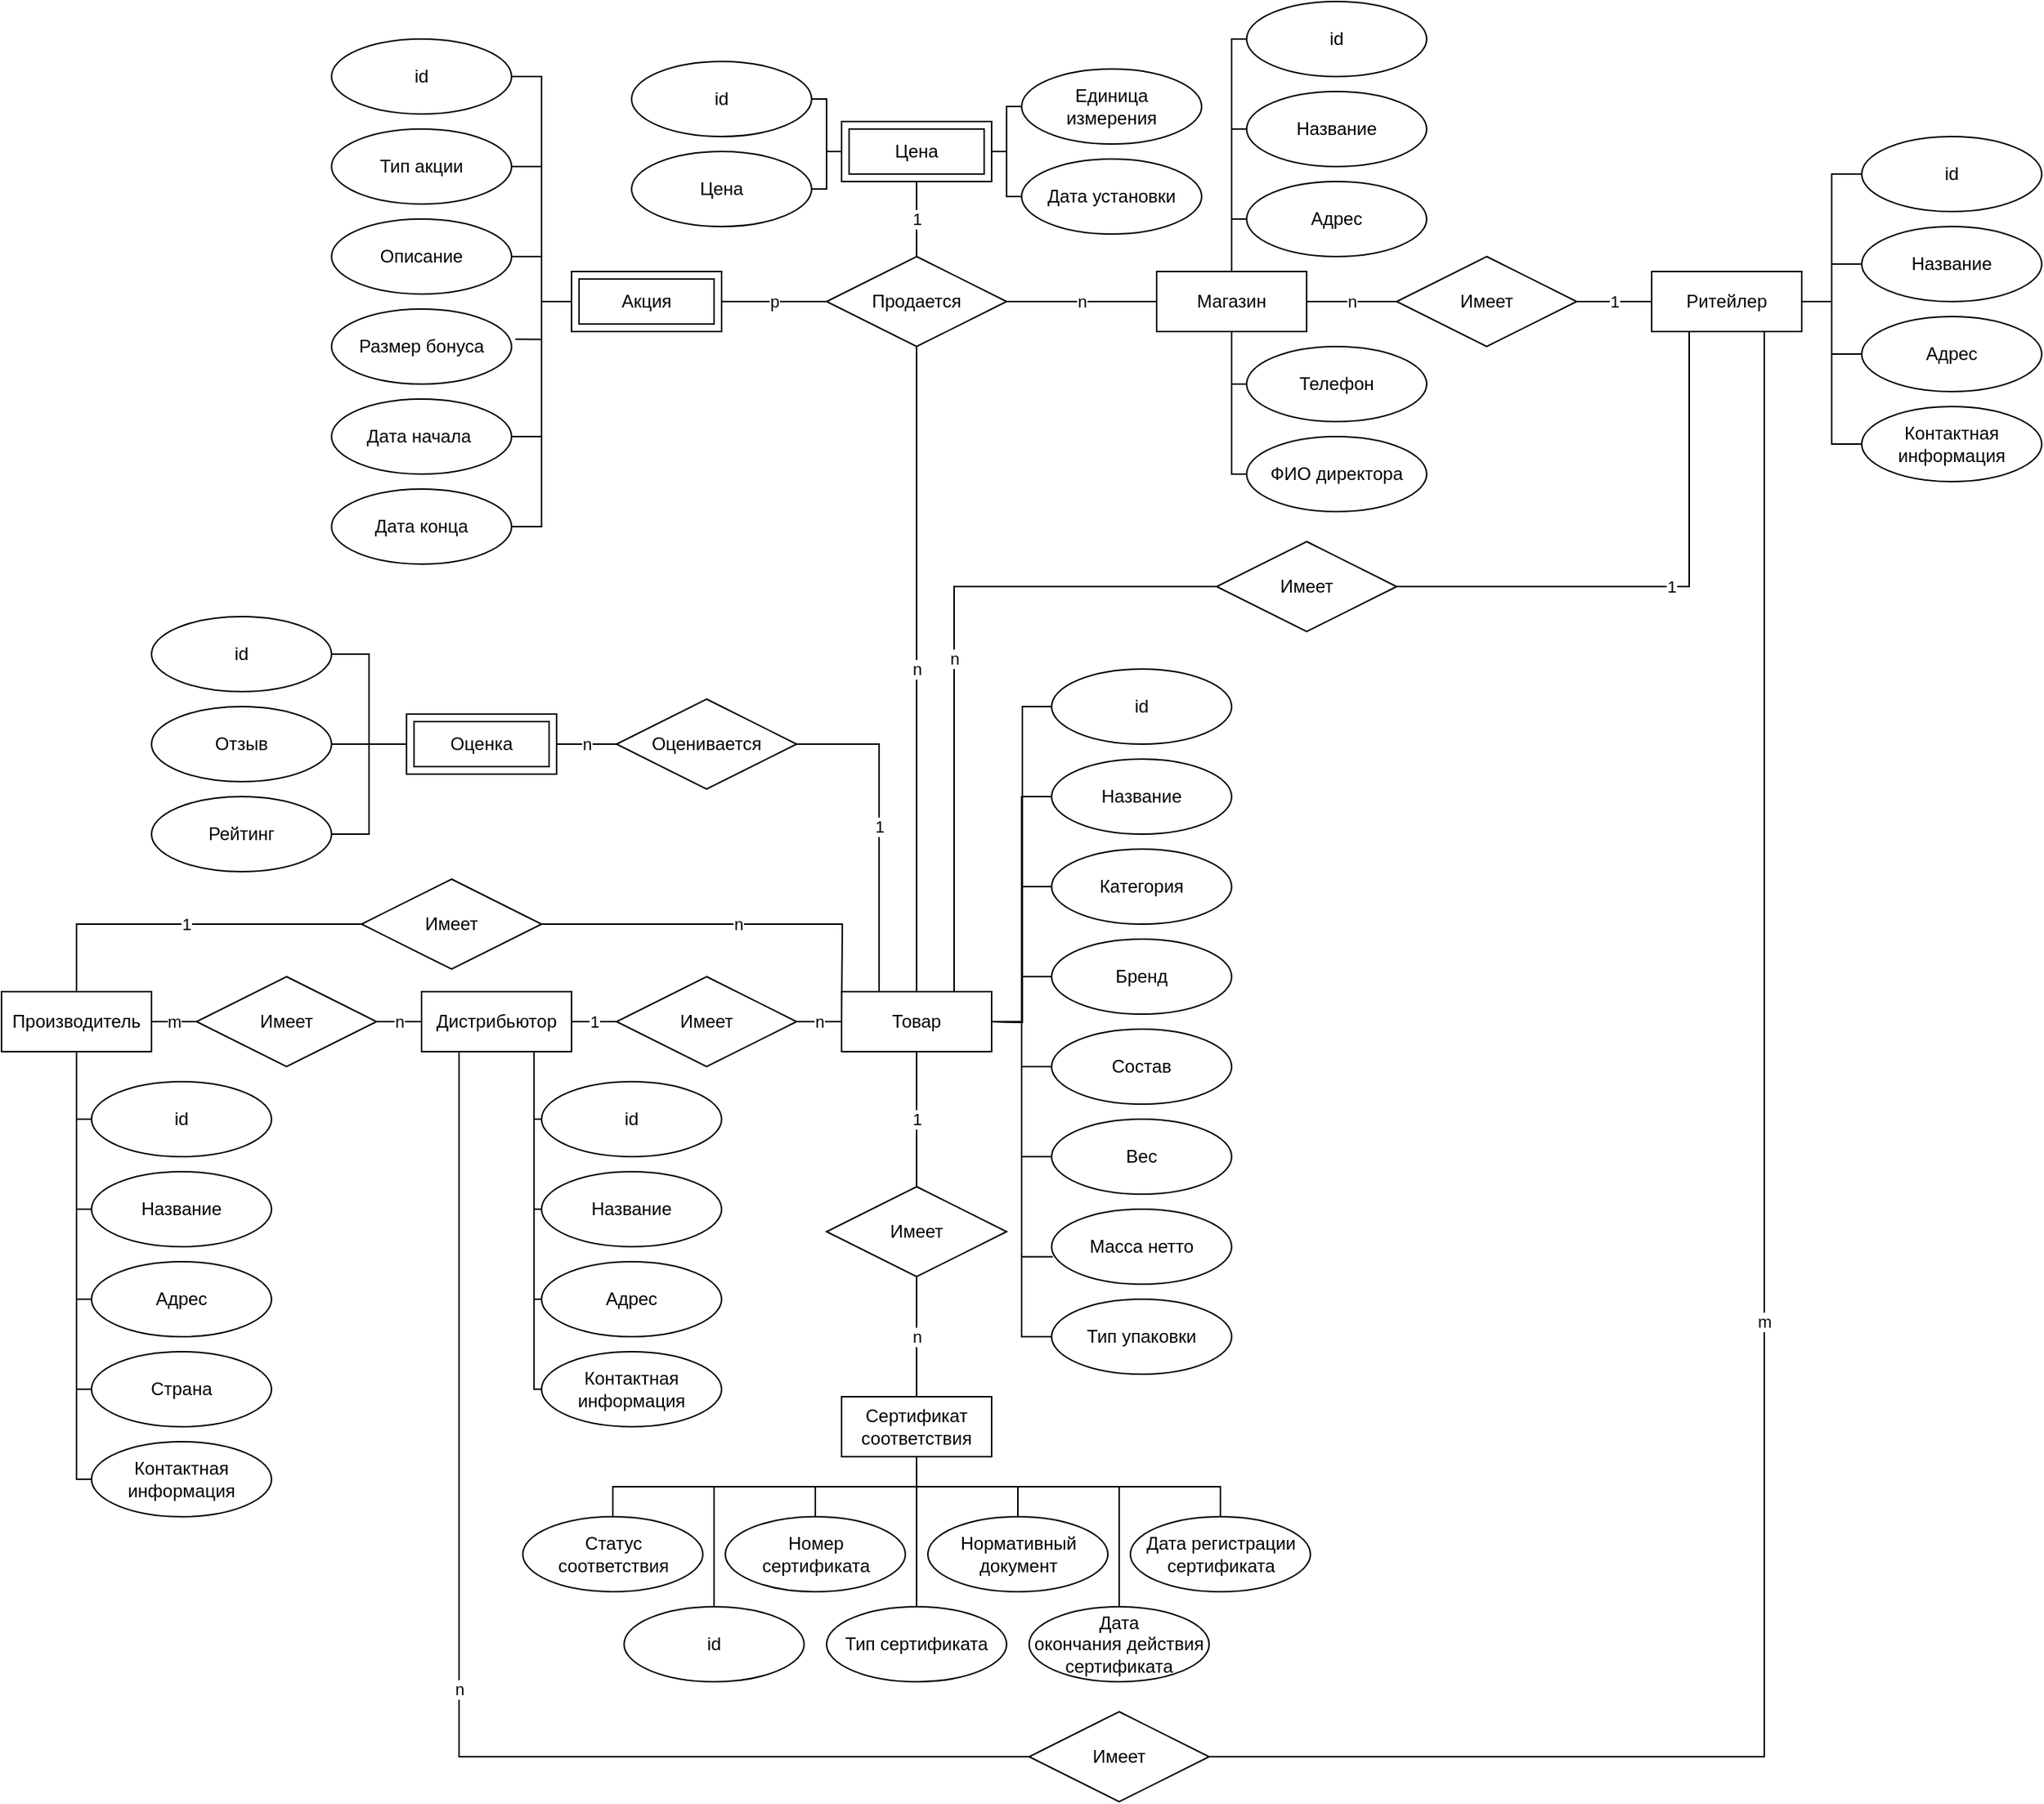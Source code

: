 <mxfile version="24.1.0" type="device">
  <diagram name="Page-1" id="Xc0k_2WqjBr9LDZd-4Mv">
    <mxGraphModel dx="3056" dy="2317" grid="1" gridSize="10" guides="1" tooltips="1" connect="1" arrows="1" fold="1" page="1" pageScale="1" pageWidth="850" pageHeight="1100" math="0" shadow="0">
      <root>
        <mxCell id="0" />
        <mxCell id="1" parent="0" />
        <mxCell id="ThCzuaVaVTet8O8Gb5Kg-1" value="Товар" style="whiteSpace=wrap;html=1;align=center;" parent="1" vertex="1">
          <mxGeometry x="370" y="440" width="100" height="40" as="geometry" />
        </mxCell>
        <mxCell id="ThCzuaVaVTet8O8Gb5Kg-20" value="Сертификат&lt;div&gt;соответствия&lt;/div&gt;" style="whiteSpace=wrap;html=1;align=center;" parent="1" vertex="1">
          <mxGeometry x="370" y="710" width="100" height="40" as="geometry" />
        </mxCell>
        <mxCell id="ThCzuaVaVTet8O8Gb5Kg-22" value="Имеет" style="shape=rhombus;perimeter=rhombusPerimeter;whiteSpace=wrap;html=1;align=center;" parent="1" vertex="1">
          <mxGeometry x="360" y="570" width="120" height="60" as="geometry" />
        </mxCell>
        <mxCell id="ThCzuaVaVTet8O8Gb5Kg-24" value="1" style="endArrow=none;html=1;rounded=0;entryX=0.5;entryY=1;entryDx=0;entryDy=0;exitX=0.5;exitY=0;exitDx=0;exitDy=0;fontFamily=Helvetica;" parent="1" source="ThCzuaVaVTet8O8Gb5Kg-22" target="ThCzuaVaVTet8O8Gb5Kg-1" edge="1">
          <mxGeometry relative="1" as="geometry">
            <mxPoint x="290" y="490" as="sourcePoint" />
            <mxPoint x="450" y="490" as="targetPoint" />
          </mxGeometry>
        </mxCell>
        <mxCell id="ThCzuaVaVTet8O8Gb5Kg-25" value="n" style="endArrow=none;html=1;rounded=0;entryX=0.5;entryY=1;entryDx=0;entryDy=0;exitX=0.5;exitY=0;exitDx=0;exitDy=0;" parent="1" source="ThCzuaVaVTet8O8Gb5Kg-20" target="ThCzuaVaVTet8O8Gb5Kg-22" edge="1">
          <mxGeometry relative="1" as="geometry">
            <mxPoint x="420" y="620" as="sourcePoint" />
            <mxPoint x="430" y="510" as="targetPoint" />
          </mxGeometry>
        </mxCell>
        <mxCell id="ThCzuaVaVTet8O8Gb5Kg-28" value="id" style="ellipse;whiteSpace=wrap;html=1;align=center;" parent="1" vertex="1">
          <mxGeometry x="225" y="850" width="120" height="50" as="geometry" />
        </mxCell>
        <mxCell id="ThCzuaVaVTet8O8Gb5Kg-29" value="Тип сертификата" style="ellipse;whiteSpace=wrap;html=1;align=center;" parent="1" vertex="1">
          <mxGeometry x="360" y="850" width="120" height="50" as="geometry" />
        </mxCell>
        <mxCell id="ThCzuaVaVTet8O8Gb5Kg-30" value="Статус&lt;div&gt;соответствия&lt;/div&gt;" style="ellipse;whiteSpace=wrap;html=1;align=center;" parent="1" vertex="1">
          <mxGeometry x="157.5" y="790" width="120" height="50" as="geometry" />
        </mxCell>
        <mxCell id="ThCzuaVaVTet8O8Gb5Kg-31" value="Номер&lt;div&gt;сертификата&lt;/div&gt;" style="ellipse;whiteSpace=wrap;html=1;align=center;" parent="1" vertex="1">
          <mxGeometry x="292.5" y="790" width="120" height="50" as="geometry" />
        </mxCell>
        <mxCell id="ThCzuaVaVTet8O8Gb5Kg-32" value="Нормативный&lt;div&gt;документ&lt;/div&gt;" style="ellipse;whiteSpace=wrap;html=1;align=center;" parent="1" vertex="1">
          <mxGeometry x="427.5" y="790" width="120" height="50" as="geometry" />
        </mxCell>
        <mxCell id="ThCzuaVaVTet8O8Gb5Kg-33" value="Дата регистрации&lt;div&gt;сертификата&lt;/div&gt;" style="ellipse;whiteSpace=wrap;html=1;align=center;" parent="1" vertex="1">
          <mxGeometry x="562.5" y="790" width="120" height="50" as="geometry" />
        </mxCell>
        <mxCell id="ThCzuaVaVTet8O8Gb5Kg-34" value="Дата&lt;div&gt;окончания действия сертификата&lt;/div&gt;" style="ellipse;whiteSpace=wrap;html=1;align=center;" parent="1" vertex="1">
          <mxGeometry x="495" y="850" width="120" height="50" as="geometry" />
        </mxCell>
        <mxCell id="ThCzuaVaVTet8O8Gb5Kg-44" value="Дистрибьютор" style="whiteSpace=wrap;html=1;align=center;" parent="1" vertex="1">
          <mxGeometry x="90" y="440" width="100" height="40" as="geometry" />
        </mxCell>
        <mxCell id="ThCzuaVaVTet8O8Gb5Kg-45" value="Имеет" style="shape=rhombus;perimeter=rhombusPerimeter;whiteSpace=wrap;html=1;align=center;" parent="1" vertex="1">
          <mxGeometry x="220" y="430" width="120" height="60" as="geometry" />
        </mxCell>
        <mxCell id="ThCzuaVaVTet8O8Gb5Kg-46" value="n" style="endArrow=none;html=1;rounded=0;entryX=0;entryY=0.5;entryDx=0;entryDy=0;exitX=1;exitY=0.5;exitDx=0;exitDy=0;" parent="1" source="ThCzuaVaVTet8O8Gb5Kg-45" target="ThCzuaVaVTet8O8Gb5Kg-1" edge="1">
          <mxGeometry relative="1" as="geometry">
            <mxPoint x="310" y="490" as="sourcePoint" />
            <mxPoint x="470" y="490" as="targetPoint" />
          </mxGeometry>
        </mxCell>
        <mxCell id="ThCzuaVaVTet8O8Gb5Kg-47" value="1" style="endArrow=none;html=1;rounded=0;entryX=1;entryY=0.5;entryDx=0;entryDy=0;exitX=0;exitY=0.5;exitDx=0;exitDy=0;" parent="1" source="ThCzuaVaVTet8O8Gb5Kg-45" target="ThCzuaVaVTet8O8Gb5Kg-44" edge="1">
          <mxGeometry x="-0.012" relative="1" as="geometry">
            <mxPoint x="310" y="490" as="sourcePoint" />
            <mxPoint x="470" y="490" as="targetPoint" />
            <mxPoint as="offset" />
          </mxGeometry>
        </mxCell>
        <mxCell id="ThCzuaVaVTet8O8Gb5Kg-57" value="Название" style="ellipse;whiteSpace=wrap;html=1;align=center;" parent="1" vertex="1">
          <mxGeometry x="510" y="285" width="120" height="50" as="geometry" />
        </mxCell>
        <mxCell id="ThCzuaVaVTet8O8Gb5Kg-59" value="id" style="ellipse;whiteSpace=wrap;html=1;align=center;" parent="1" vertex="1">
          <mxGeometry x="510" y="225" width="120" height="50" as="geometry" />
        </mxCell>
        <mxCell id="ThCzuaVaVTet8O8Gb5Kg-60" value="Тип упаковки" style="ellipse;whiteSpace=wrap;html=1;align=center;" parent="1" vertex="1">
          <mxGeometry x="510" y="645" width="120" height="50" as="geometry" />
        </mxCell>
        <mxCell id="ThCzuaVaVTet8O8Gb5Kg-61" value="Категория" style="ellipse;whiteSpace=wrap;html=1;align=center;" parent="1" vertex="1">
          <mxGeometry x="510" y="345" width="120" height="50" as="geometry" />
        </mxCell>
        <mxCell id="ThCzuaVaVTet8O8Gb5Kg-62" value="Бренд" style="ellipse;whiteSpace=wrap;html=1;align=center;" parent="1" vertex="1">
          <mxGeometry x="510" y="405" width="120" height="50" as="geometry" />
        </mxCell>
        <mxCell id="ThCzuaVaVTet8O8Gb5Kg-64" value="Состав" style="ellipse;whiteSpace=wrap;html=1;align=center;" parent="1" vertex="1">
          <mxGeometry x="510" y="465" width="120" height="50" as="geometry" />
        </mxCell>
        <mxCell id="ThCzuaVaVTet8O8Gb5Kg-65" value="Вес" style="ellipse;whiteSpace=wrap;html=1;align=center;" parent="1" vertex="1">
          <mxGeometry x="510" y="525" width="120" height="50" as="geometry" />
        </mxCell>
        <mxCell id="ThCzuaVaVTet8O8Gb5Kg-66" value="Масса нетто" style="ellipse;whiteSpace=wrap;html=1;align=center;" parent="1" vertex="1">
          <mxGeometry x="510" y="585" width="120" height="50" as="geometry" />
        </mxCell>
        <mxCell id="ThCzuaVaVTet8O8Gb5Kg-68" value="" style="endArrow=none;html=1;rounded=0;entryX=0;entryY=0.5;entryDx=0;entryDy=0;exitX=1;exitY=0.5;exitDx=0;exitDy=0;edgeStyle=orthogonalEdgeStyle;" parent="1" source="ThCzuaVaVTet8O8Gb5Kg-1" target="ThCzuaVaVTet8O8Gb5Kg-60" edge="1">
          <mxGeometry relative="1" as="geometry">
            <mxPoint x="240" y="670" as="sourcePoint" />
            <mxPoint x="400" y="670" as="targetPoint" />
          </mxGeometry>
        </mxCell>
        <mxCell id="ThCzuaVaVTet8O8Gb5Kg-69" value="" style="endArrow=none;html=1;rounded=0;entryX=0.007;entryY=0.636;entryDx=0;entryDy=0;exitX=1;exitY=0.5;exitDx=0;exitDy=0;entryPerimeter=0;edgeStyle=orthogonalEdgeStyle;" parent="1" source="ThCzuaVaVTet8O8Gb5Kg-1" target="ThCzuaVaVTet8O8Gb5Kg-66" edge="1">
          <mxGeometry relative="1" as="geometry">
            <mxPoint x="480" y="470" as="sourcePoint" />
            <mxPoint x="520" y="710" as="targetPoint" />
          </mxGeometry>
        </mxCell>
        <mxCell id="ThCzuaVaVTet8O8Gb5Kg-70" value="" style="endArrow=none;html=1;rounded=0;entryX=0;entryY=0.5;entryDx=0;entryDy=0;exitX=1;exitY=0.5;exitDx=0;exitDy=0;edgeStyle=orthogonalEdgeStyle;" parent="1" source="ThCzuaVaVTet8O8Gb5Kg-1" target="ThCzuaVaVTet8O8Gb5Kg-65" edge="1">
          <mxGeometry relative="1" as="geometry">
            <mxPoint x="480" y="470" as="sourcePoint" />
            <mxPoint x="521" y="657" as="targetPoint" />
          </mxGeometry>
        </mxCell>
        <mxCell id="ThCzuaVaVTet8O8Gb5Kg-71" value="" style="endArrow=none;html=1;rounded=0;entryX=0;entryY=0.5;entryDx=0;entryDy=0;exitX=1;exitY=0.5;exitDx=0;exitDy=0;edgeStyle=orthogonalEdgeStyle;" parent="1" source="ThCzuaVaVTet8O8Gb5Kg-1" target="ThCzuaVaVTet8O8Gb5Kg-64" edge="1">
          <mxGeometry relative="1" as="geometry">
            <mxPoint x="480" y="470" as="sourcePoint" />
            <mxPoint x="520" y="590" as="targetPoint" />
          </mxGeometry>
        </mxCell>
        <mxCell id="ThCzuaVaVTet8O8Gb5Kg-73" value="" style="endArrow=none;html=1;rounded=0;entryX=0;entryY=0.5;entryDx=0;entryDy=0;exitX=1;exitY=0.5;exitDx=0;exitDy=0;edgeStyle=orthogonalEdgeStyle;" parent="1" source="ThCzuaVaVTet8O8Gb5Kg-1" target="ThCzuaVaVTet8O8Gb5Kg-62" edge="1">
          <mxGeometry relative="1" as="geometry">
            <mxPoint x="480" y="470" as="sourcePoint" />
            <mxPoint x="520" y="470" as="targetPoint" />
          </mxGeometry>
        </mxCell>
        <mxCell id="ThCzuaVaVTet8O8Gb5Kg-74" value="" style="endArrow=none;html=1;rounded=0;entryX=0;entryY=0.5;entryDx=0;entryDy=0;edgeStyle=orthogonalEdgeStyle;" parent="1" target="ThCzuaVaVTet8O8Gb5Kg-61" edge="1">
          <mxGeometry relative="1" as="geometry">
            <mxPoint x="470" y="460" as="sourcePoint" />
            <mxPoint x="520" y="410" as="targetPoint" />
          </mxGeometry>
        </mxCell>
        <mxCell id="ThCzuaVaVTet8O8Gb5Kg-75" value="" style="endArrow=none;html=1;rounded=0;entryX=0;entryY=0.5;entryDx=0;entryDy=0;exitX=1;exitY=0.5;exitDx=0;exitDy=0;edgeStyle=orthogonalEdgeStyle;" parent="1" source="ThCzuaVaVTet8O8Gb5Kg-1" target="ThCzuaVaVTet8O8Gb5Kg-57" edge="1">
          <mxGeometry relative="1" as="geometry">
            <mxPoint x="480" y="470" as="sourcePoint" />
            <mxPoint x="520" y="350" as="targetPoint" />
          </mxGeometry>
        </mxCell>
        <mxCell id="ThCzuaVaVTet8O8Gb5Kg-76" value="" style="endArrow=none;html=1;rounded=0;entryX=0;entryY=0.5;entryDx=0;entryDy=0;edgeStyle=orthogonalEdgeStyle;" parent="1" target="ThCzuaVaVTet8O8Gb5Kg-59" edge="1">
          <mxGeometry relative="1" as="geometry">
            <mxPoint x="470" y="460" as="sourcePoint" />
            <mxPoint x="530" y="360" as="targetPoint" />
          </mxGeometry>
        </mxCell>
        <mxCell id="ThCzuaVaVTet8O8Gb5Kg-77" value="Название" style="ellipse;whiteSpace=wrap;html=1;align=center;" parent="1" vertex="1">
          <mxGeometry x="170" y="560" width="120" height="50" as="geometry" />
        </mxCell>
        <mxCell id="ThCzuaVaVTet8O8Gb5Kg-78" value="id" style="ellipse;whiteSpace=wrap;html=1;align=center;" parent="1" vertex="1">
          <mxGeometry x="170" y="500" width="120" height="50" as="geometry" />
        </mxCell>
        <mxCell id="ThCzuaVaVTet8O8Gb5Kg-79" value="Адрес" style="ellipse;whiteSpace=wrap;html=1;align=center;" parent="1" vertex="1">
          <mxGeometry x="170" y="620" width="120" height="50" as="geometry" />
        </mxCell>
        <mxCell id="ThCzuaVaVTet8O8Gb5Kg-80" value="Контактная информация" style="ellipse;whiteSpace=wrap;html=1;align=center;" parent="1" vertex="1">
          <mxGeometry x="170" y="680" width="120" height="50" as="geometry" />
        </mxCell>
        <mxCell id="ThCzuaVaVTet8O8Gb5Kg-85" value="Производитель" style="whiteSpace=wrap;html=1;align=center;" parent="1" vertex="1">
          <mxGeometry x="-190" y="440" width="100" height="40" as="geometry" />
        </mxCell>
        <mxCell id="ThCzuaVaVTet8O8Gb5Kg-86" value="Имеет" style="shape=rhombus;perimeter=rhombusPerimeter;whiteSpace=wrap;html=1;align=center;" parent="1" vertex="1">
          <mxGeometry x="-60" y="430" width="120" height="60" as="geometry" />
        </mxCell>
        <mxCell id="ThCzuaVaVTet8O8Gb5Kg-87" value="n" style="endArrow=none;html=1;rounded=0;exitX=0;exitY=0.5;exitDx=0;exitDy=0;entryX=1;entryY=0.5;entryDx=0;entryDy=0;" parent="1" source="ThCzuaVaVTet8O8Gb5Kg-44" target="ThCzuaVaVTet8O8Gb5Kg-86" edge="1">
          <mxGeometry relative="1" as="geometry">
            <mxPoint x="230" y="520" as="sourcePoint" />
            <mxPoint x="390" y="520" as="targetPoint" />
          </mxGeometry>
        </mxCell>
        <mxCell id="ThCzuaVaVTet8O8Gb5Kg-88" value="m" style="endArrow=none;html=1;rounded=0;exitX=0;exitY=0.5;exitDx=0;exitDy=0;entryX=1;entryY=0.5;entryDx=0;entryDy=0;" parent="1" source="ThCzuaVaVTet8O8Gb5Kg-86" target="ThCzuaVaVTet8O8Gb5Kg-85" edge="1">
          <mxGeometry relative="1" as="geometry">
            <mxPoint x="230" y="520" as="sourcePoint" />
            <mxPoint x="390" y="520" as="targetPoint" />
          </mxGeometry>
        </mxCell>
        <mxCell id="ThCzuaVaVTet8O8Gb5Kg-89" value="Имеет" style="shape=rhombus;perimeter=rhombusPerimeter;whiteSpace=wrap;html=1;align=center;" parent="1" vertex="1">
          <mxGeometry x="50" y="365" width="120" height="60" as="geometry" />
        </mxCell>
        <mxCell id="ThCzuaVaVTet8O8Gb5Kg-90" value="1" style="endArrow=none;html=1;rounded=0;entryX=0;entryY=0.5;entryDx=0;entryDy=0;exitX=0.5;exitY=0;exitDx=0;exitDy=0;" parent="1" target="ThCzuaVaVTet8O8Gb5Kg-89" edge="1" source="ThCzuaVaVTet8O8Gb5Kg-85">
          <mxGeometry relative="1" as="geometry">
            <mxPoint x="-140" y="440" as="sourcePoint" />
            <mxPoint x="90" y="505" as="targetPoint" />
            <Array as="points">
              <mxPoint x="-140" y="395" />
            </Array>
          </mxGeometry>
        </mxCell>
        <mxCell id="ThCzuaVaVTet8O8Gb5Kg-91" value="n" style="endArrow=none;html=1;rounded=0;exitX=1;exitY=0.5;exitDx=0;exitDy=0;edgeStyle=orthogonalEdgeStyle;entryX=0;entryY=0;entryDx=0;entryDy=0;" parent="1" source="ThCzuaVaVTet8O8Gb5Kg-89" edge="1">
          <mxGeometry relative="1" as="geometry">
            <mxPoint x="-70" y="505" as="sourcePoint" />
            <mxPoint x="370" y="455" as="targetPoint" />
          </mxGeometry>
        </mxCell>
        <mxCell id="ThCzuaVaVTet8O8Gb5Kg-104" value="Название" style="ellipse;whiteSpace=wrap;html=1;align=center;" parent="1" vertex="1">
          <mxGeometry x="-130" y="560" width="120" height="50" as="geometry" />
        </mxCell>
        <mxCell id="ThCzuaVaVTet8O8Gb5Kg-105" value="id" style="ellipse;whiteSpace=wrap;html=1;align=center;" parent="1" vertex="1">
          <mxGeometry x="-130" y="500" width="120" height="50" as="geometry" />
        </mxCell>
        <mxCell id="ThCzuaVaVTet8O8Gb5Kg-106" value="Адрес" style="ellipse;whiteSpace=wrap;html=1;align=center;" parent="1" vertex="1">
          <mxGeometry x="-130" y="620" width="120" height="50" as="geometry" />
        </mxCell>
        <mxCell id="ThCzuaVaVTet8O8Gb5Kg-107" value="Контактная информация" style="ellipse;whiteSpace=wrap;html=1;align=center;" parent="1" vertex="1">
          <mxGeometry x="-130" y="740" width="120" height="50" as="geometry" />
        </mxCell>
        <mxCell id="ThCzuaVaVTet8O8Gb5Kg-108" value="" style="endArrow=none;html=1;rounded=0;exitX=0.5;exitY=1;exitDx=0;exitDy=0;entryX=0;entryY=0.5;entryDx=0;entryDy=0;edgeStyle=orthogonalEdgeStyle;" parent="1" source="ThCzuaVaVTet8O8Gb5Kg-85" target="ThCzuaVaVTet8O8Gb5Kg-107" edge="1">
          <mxGeometry relative="1" as="geometry">
            <mxPoint x="70" y="530" as="sourcePoint" />
            <mxPoint x="230" y="530" as="targetPoint" />
          </mxGeometry>
        </mxCell>
        <mxCell id="ThCzuaVaVTet8O8Gb5Kg-109" value="" style="endArrow=none;html=1;rounded=0;exitX=0.5;exitY=1;exitDx=0;exitDy=0;entryX=0;entryY=0.5;entryDx=0;entryDy=0;edgeStyle=orthogonalEdgeStyle;" parent="1" source="ThCzuaVaVTet8O8Gb5Kg-85" target="ThCzuaVaVTet8O8Gb5Kg-106" edge="1">
          <mxGeometry relative="1" as="geometry">
            <mxPoint x="-130" y="490" as="sourcePoint" />
            <mxPoint x="-120" y="715" as="targetPoint" />
          </mxGeometry>
        </mxCell>
        <mxCell id="ThCzuaVaVTet8O8Gb5Kg-110" value="" style="endArrow=none;html=1;rounded=0;exitX=0.5;exitY=1;exitDx=0;exitDy=0;entryX=0;entryY=0.5;entryDx=0;entryDy=0;edgeStyle=orthogonalEdgeStyle;" parent="1" source="ThCzuaVaVTet8O8Gb5Kg-85" target="ThCzuaVaVTet8O8Gb5Kg-104" edge="1">
          <mxGeometry relative="1" as="geometry">
            <mxPoint x="-120" y="500" as="sourcePoint" />
            <mxPoint x="-110" y="725" as="targetPoint" />
          </mxGeometry>
        </mxCell>
        <mxCell id="ThCzuaVaVTet8O8Gb5Kg-111" value="" style="endArrow=none;html=1;rounded=0;exitX=0.5;exitY=1;exitDx=0;exitDy=0;entryX=0;entryY=0.5;entryDx=0;entryDy=0;edgeStyle=orthogonalEdgeStyle;" parent="1" source="ThCzuaVaVTet8O8Gb5Kg-85" target="ThCzuaVaVTet8O8Gb5Kg-105" edge="1">
          <mxGeometry relative="1" as="geometry">
            <mxPoint x="-130" y="490" as="sourcePoint" />
            <mxPoint x="-120" y="595" as="targetPoint" />
          </mxGeometry>
        </mxCell>
        <mxCell id="ThCzuaVaVTet8O8Gb5Kg-112" value="Страна" style="ellipse;whiteSpace=wrap;html=1;align=center;" parent="1" vertex="1">
          <mxGeometry x="-130" y="680" width="120" height="50" as="geometry" />
        </mxCell>
        <mxCell id="ThCzuaVaVTet8O8Gb5Kg-113" value="" style="endArrow=none;html=1;rounded=0;exitX=0.5;exitY=1;exitDx=0;exitDy=0;entryX=0;entryY=0.5;entryDx=0;entryDy=0;edgeStyle=orthogonalEdgeStyle;" parent="1" source="ThCzuaVaVTet8O8Gb5Kg-85" target="ThCzuaVaVTet8O8Gb5Kg-112" edge="1">
          <mxGeometry relative="1" as="geometry">
            <mxPoint x="40" y="710" as="sourcePoint" />
            <mxPoint x="200" y="710" as="targetPoint" />
          </mxGeometry>
        </mxCell>
        <mxCell id="ThCzuaVaVTet8O8Gb5Kg-114" value="Продается" style="shape=rhombus;perimeter=rhombusPerimeter;whiteSpace=wrap;html=1;align=center;" parent="1" vertex="1">
          <mxGeometry x="360" y="-50" width="120" height="60" as="geometry" />
        </mxCell>
        <mxCell id="ThCzuaVaVTet8O8Gb5Kg-115" value="n" style="endArrow=none;html=1;rounded=0;entryX=0.5;entryY=1;entryDx=0;entryDy=0;exitX=0.5;exitY=0;exitDx=0;exitDy=0;" parent="1" source="ThCzuaVaVTet8O8Gb5Kg-1" target="ThCzuaVaVTet8O8Gb5Kg-114" edge="1">
          <mxGeometry relative="1" as="geometry">
            <mxPoint x="240" y="440" as="sourcePoint" />
            <mxPoint x="400" y="440" as="targetPoint" />
          </mxGeometry>
        </mxCell>
        <mxCell id="ThCzuaVaVTet8O8Gb5Kg-116" value="&lt;div&gt;Цена&lt;/div&gt;" style="shape=ext;margin=3;double=1;whiteSpace=wrap;html=1;align=center;" parent="1" vertex="1">
          <mxGeometry x="370" y="-140" width="100" height="40" as="geometry" />
        </mxCell>
        <mxCell id="ThCzuaVaVTet8O8Gb5Kg-117" value="Магазин" style="whiteSpace=wrap;html=1;align=center;" parent="1" vertex="1">
          <mxGeometry x="580" y="-40" width="100" height="40" as="geometry" />
        </mxCell>
        <mxCell id="ThCzuaVaVTet8O8Gb5Kg-118" value="n" style="endArrow=none;html=1;rounded=0;entryX=0;entryY=0.5;entryDx=0;entryDy=0;exitX=1;exitY=0.5;exitDx=0;exitDy=0;" parent="1" source="ThCzuaVaVTet8O8Gb5Kg-114" target="ThCzuaVaVTet8O8Gb5Kg-117" edge="1">
          <mxGeometry relative="1" as="geometry">
            <mxPoint x="340" y="-140" as="sourcePoint" />
            <mxPoint x="500" y="-140" as="targetPoint" />
          </mxGeometry>
        </mxCell>
        <mxCell id="ThCzuaVaVTet8O8Gb5Kg-122" value="Телефон" style="ellipse;whiteSpace=wrap;html=1;align=center;" parent="1" vertex="1">
          <mxGeometry x="640" y="10" width="120" height="50" as="geometry" />
        </mxCell>
        <mxCell id="ThCzuaVaVTet8O8Gb5Kg-123" value="ФИО директора" style="ellipse;whiteSpace=wrap;html=1;align=center;" parent="1" vertex="1">
          <mxGeometry x="640" y="70" width="120" height="50" as="geometry" />
        </mxCell>
        <mxCell id="ThCzuaVaVTet8O8Gb5Kg-129" value="Дата установки" style="ellipse;whiteSpace=wrap;html=1;align=center;" parent="1" vertex="1">
          <mxGeometry x="490" y="-115" width="120" height="50" as="geometry" />
        </mxCell>
        <mxCell id="ThCzuaVaVTet8O8Gb5Kg-130" value="Единица&lt;div&gt;измерения&lt;/div&gt;" style="ellipse;whiteSpace=wrap;html=1;align=center;" parent="1" vertex="1">
          <mxGeometry x="490" y="-175" width="120" height="50" as="geometry" />
        </mxCell>
        <mxCell id="ThCzuaVaVTet8O8Gb5Kg-131" value="" style="endArrow=none;html=1;rounded=0;entryX=0;entryY=0.5;entryDx=0;entryDy=0;exitX=1;exitY=0.5;exitDx=0;exitDy=0;edgeStyle=orthogonalEdgeStyle;" parent="1" source="ThCzuaVaVTet8O8Gb5Kg-116" target="ThCzuaVaVTet8O8Gb5Kg-130" edge="1">
          <mxGeometry relative="1" as="geometry">
            <mxPoint x="280" y="240" as="sourcePoint" />
            <mxPoint x="440" y="240" as="targetPoint" />
          </mxGeometry>
        </mxCell>
        <mxCell id="ThCzuaVaVTet8O8Gb5Kg-132" value="" style="endArrow=none;html=1;rounded=0;entryX=0;entryY=0.5;entryDx=0;entryDy=0;exitX=1;exitY=0.5;exitDx=0;exitDy=0;edgeStyle=orthogonalEdgeStyle;" parent="1" source="ThCzuaVaVTet8O8Gb5Kg-116" target="ThCzuaVaVTet8O8Gb5Kg-129" edge="1">
          <mxGeometry relative="1" as="geometry">
            <mxPoint x="270" y="130" as="sourcePoint" />
            <mxPoint x="430" y="130" as="targetPoint" />
          </mxGeometry>
        </mxCell>
        <mxCell id="ThCzuaVaVTet8O8Gb5Kg-133" value="Цена" style="ellipse;whiteSpace=wrap;html=1;align=center;" parent="1" vertex="1">
          <mxGeometry x="230" y="-120" width="120" height="50" as="geometry" />
        </mxCell>
        <mxCell id="ThCzuaVaVTet8O8Gb5Kg-134" value="id" style="ellipse;whiteSpace=wrap;html=1;align=center;" parent="1" vertex="1">
          <mxGeometry x="230" y="-180" width="120" height="50" as="geometry" />
        </mxCell>
        <mxCell id="ThCzuaVaVTet8O8Gb5Kg-137" value="" style="endArrow=none;html=1;rounded=0;entryX=1;entryY=0.5;entryDx=0;entryDy=0;exitX=0;exitY=0.5;exitDx=0;exitDy=0;edgeStyle=orthogonalEdgeStyle;" parent="1" source="ThCzuaVaVTet8O8Gb5Kg-116" target="ThCzuaVaVTet8O8Gb5Kg-134" edge="1">
          <mxGeometry relative="1" as="geometry">
            <mxPoint x="270" y="130" as="sourcePoint" />
            <mxPoint x="430" y="130" as="targetPoint" />
          </mxGeometry>
        </mxCell>
        <mxCell id="ThCzuaVaVTet8O8Gb5Kg-138" value="" style="endArrow=none;html=1;rounded=0;entryX=0;entryY=0.5;entryDx=0;entryDy=0;exitX=1;exitY=0.5;exitDx=0;exitDy=0;edgeStyle=orthogonalEdgeStyle;" parent="1" source="ThCzuaVaVTet8O8Gb5Kg-133" target="ThCzuaVaVTet8O8Gb5Kg-116" edge="1">
          <mxGeometry relative="1" as="geometry">
            <mxPoint x="270" y="130" as="sourcePoint" />
            <mxPoint x="430" y="130" as="targetPoint" />
          </mxGeometry>
        </mxCell>
        <mxCell id="ThCzuaVaVTet8O8Gb5Kg-139" value="1" style="endArrow=none;html=1;rounded=0;entryX=0.5;entryY=1;entryDx=0;entryDy=0;exitX=0.5;exitY=0;exitDx=0;exitDy=0;" parent="1" source="ThCzuaVaVTet8O8Gb5Kg-114" target="ThCzuaVaVTet8O8Gb5Kg-116" edge="1">
          <mxGeometry relative="1" as="geometry">
            <mxPoint x="270" y="240" as="sourcePoint" />
            <mxPoint x="430" y="240" as="targetPoint" />
          </mxGeometry>
        </mxCell>
        <mxCell id="ThCzuaVaVTet8O8Gb5Kg-140" value="&lt;div&gt;Акция&lt;/div&gt;" style="shape=ext;margin=3;double=1;whiteSpace=wrap;html=1;align=center;" parent="1" vertex="1">
          <mxGeometry x="190" y="-40" width="100" height="40" as="geometry" />
        </mxCell>
        <mxCell id="ThCzuaVaVTet8O8Gb5Kg-141" value="p" style="endArrow=none;html=1;rounded=0;entryX=0;entryY=0.5;entryDx=0;entryDy=0;exitX=1;exitY=0.5;exitDx=0;exitDy=0;" parent="1" source="ThCzuaVaVTet8O8Gb5Kg-140" target="ThCzuaVaVTet8O8Gb5Kg-114" edge="1">
          <mxGeometry relative="1" as="geometry">
            <mxPoint x="-10" y="-20" as="sourcePoint" />
            <mxPoint x="150" y="-20" as="targetPoint" />
          </mxGeometry>
        </mxCell>
        <mxCell id="ThCzuaVaVTet8O8Gb5Kg-143" value="Тип акции" style="ellipse;whiteSpace=wrap;html=1;align=center;" parent="1" vertex="1">
          <mxGeometry x="30" y="-135" width="120" height="50" as="geometry" />
        </mxCell>
        <mxCell id="ThCzuaVaVTet8O8Gb5Kg-144" value="id" style="ellipse;whiteSpace=wrap;html=1;align=center;" parent="1" vertex="1">
          <mxGeometry x="30" y="-195" width="120" height="50" as="geometry" />
        </mxCell>
        <mxCell id="ThCzuaVaVTet8O8Gb5Kg-145" value="Описание" style="ellipse;whiteSpace=wrap;html=1;align=center;" parent="1" vertex="1">
          <mxGeometry x="30" y="-75" width="120" height="50" as="geometry" />
        </mxCell>
        <mxCell id="ThCzuaVaVTet8O8Gb5Kg-146" value="Размер бонуса" style="ellipse;whiteSpace=wrap;html=1;align=center;" parent="1" vertex="1">
          <mxGeometry x="30" y="-15" width="120" height="50" as="geometry" />
        </mxCell>
        <mxCell id="ThCzuaVaVTet8O8Gb5Kg-147" value="Дата начала&amp;nbsp;" style="ellipse;whiteSpace=wrap;html=1;align=center;" parent="1" vertex="1">
          <mxGeometry x="30" y="45" width="120" height="50" as="geometry" />
        </mxCell>
        <mxCell id="ThCzuaVaVTet8O8Gb5Kg-148" value="Дата конца" style="ellipse;whiteSpace=wrap;html=1;align=center;" parent="1" vertex="1">
          <mxGeometry x="30" y="105" width="120" height="50" as="geometry" />
        </mxCell>
        <mxCell id="ThCzuaVaVTet8O8Gb5Kg-149" value="" style="endArrow=none;html=1;rounded=0;entryX=0.5;entryY=1;entryDx=0;entryDy=0;exitX=0;exitY=0.5;exitDx=0;exitDy=0;edgeStyle=orthogonalEdgeStyle;" parent="1" source="ThCzuaVaVTet8O8Gb5Kg-123" target="ThCzuaVaVTet8O8Gb5Kg-117" edge="1">
          <mxGeometry relative="1" as="geometry">
            <mxPoint x="60" y="70" as="sourcePoint" />
            <mxPoint x="220" y="70" as="targetPoint" />
            <Array as="points">
              <mxPoint x="630" y="95" />
            </Array>
          </mxGeometry>
        </mxCell>
        <mxCell id="ThCzuaVaVTet8O8Gb5Kg-154" value="" style="endArrow=none;html=1;rounded=0;entryX=0.5;entryY=1;entryDx=0;entryDy=0;exitX=0;exitY=0.5;exitDx=0;exitDy=0;edgeStyle=orthogonalEdgeStyle;" parent="1" source="ThCzuaVaVTet8O8Gb5Kg-122" target="ThCzuaVaVTet8O8Gb5Kg-117" edge="1">
          <mxGeometry relative="1" as="geometry">
            <mxPoint x="400" y="100" as="sourcePoint" />
            <mxPoint x="560" y="100" as="targetPoint" />
          </mxGeometry>
        </mxCell>
        <mxCell id="ThCzuaVaVTet8O8Gb5Kg-155" value="Название" style="ellipse;whiteSpace=wrap;html=1;align=center;" parent="1" vertex="1">
          <mxGeometry x="640" y="-160" width="120" height="50" as="geometry" />
        </mxCell>
        <mxCell id="ThCzuaVaVTet8O8Gb5Kg-156" value="id" style="ellipse;whiteSpace=wrap;html=1;align=center;" parent="1" vertex="1">
          <mxGeometry x="640" y="-220" width="120" height="50" as="geometry" />
        </mxCell>
        <mxCell id="ThCzuaVaVTet8O8Gb5Kg-157" value="Адрес" style="ellipse;whiteSpace=wrap;html=1;align=center;" parent="1" vertex="1">
          <mxGeometry x="640" y="-100" width="120" height="50" as="geometry" />
        </mxCell>
        <mxCell id="ThCzuaVaVTet8O8Gb5Kg-158" value="" style="endArrow=none;html=1;rounded=0;entryX=0.5;entryY=0;entryDx=0;entryDy=0;exitX=0;exitY=0.5;exitDx=0;exitDy=0;edgeStyle=orthogonalEdgeStyle;" parent="1" source="ThCzuaVaVTet8O8Gb5Kg-157" target="ThCzuaVaVTet8O8Gb5Kg-117" edge="1">
          <mxGeometry relative="1" as="geometry">
            <mxPoint x="380" y="140" as="sourcePoint" />
            <mxPoint x="540" y="140" as="targetPoint" />
          </mxGeometry>
        </mxCell>
        <mxCell id="ThCzuaVaVTet8O8Gb5Kg-159" value="" style="endArrow=none;html=1;rounded=0;entryX=0;entryY=0.5;entryDx=0;entryDy=0;exitX=0.5;exitY=0;exitDx=0;exitDy=0;edgeStyle=orthogonalEdgeStyle;" parent="1" source="ThCzuaVaVTet8O8Gb5Kg-117" target="ThCzuaVaVTet8O8Gb5Kg-155" edge="1">
          <mxGeometry relative="1" as="geometry">
            <mxPoint x="470" y="100" as="sourcePoint" />
            <mxPoint x="630" y="100" as="targetPoint" />
          </mxGeometry>
        </mxCell>
        <mxCell id="ThCzuaVaVTet8O8Gb5Kg-160" value="" style="endArrow=none;html=1;rounded=0;entryX=0;entryY=0.5;entryDx=0;entryDy=0;exitX=0.5;exitY=0;exitDx=0;exitDy=0;edgeStyle=orthogonalEdgeStyle;" parent="1" source="ThCzuaVaVTet8O8Gb5Kg-117" target="ThCzuaVaVTet8O8Gb5Kg-156" edge="1">
          <mxGeometry relative="1" as="geometry">
            <mxPoint x="420" y="50" as="sourcePoint" />
            <mxPoint x="580" y="50" as="targetPoint" />
          </mxGeometry>
        </mxCell>
        <mxCell id="ThCzuaVaVTet8O8Gb5Kg-161" value="Ритейлер" style="whiteSpace=wrap;html=1;align=center;" parent="1" vertex="1">
          <mxGeometry x="910" y="-40" width="100" height="40" as="geometry" />
        </mxCell>
        <mxCell id="ThCzuaVaVTet8O8Gb5Kg-162" value="Имеет" style="shape=rhombus;perimeter=rhombusPerimeter;whiteSpace=wrap;html=1;align=center;" parent="1" vertex="1">
          <mxGeometry x="740" y="-50" width="120" height="60" as="geometry" />
        </mxCell>
        <mxCell id="ThCzuaVaVTet8O8Gb5Kg-163" value="n" style="endArrow=none;html=1;rounded=0;entryX=1;entryY=0.5;entryDx=0;entryDy=0;exitX=0;exitY=0.5;exitDx=0;exitDy=0;" parent="1" source="ThCzuaVaVTet8O8Gb5Kg-162" target="ThCzuaVaVTet8O8Gb5Kg-117" edge="1">
          <mxGeometry relative="1" as="geometry">
            <mxPoint x="500" y="-50" as="sourcePoint" />
            <mxPoint x="660" y="-50" as="targetPoint" />
          </mxGeometry>
        </mxCell>
        <mxCell id="ThCzuaVaVTet8O8Gb5Kg-164" value="1" style="endArrow=none;html=1;rounded=0;entryX=1;entryY=0.5;entryDx=0;entryDy=0;exitX=0;exitY=0.5;exitDx=0;exitDy=0;" parent="1" source="ThCzuaVaVTet8O8Gb5Kg-161" target="ThCzuaVaVTet8O8Gb5Kg-162" edge="1">
          <mxGeometry relative="1" as="geometry">
            <mxPoint x="500" y="-50" as="sourcePoint" />
            <mxPoint x="660" y="-50" as="targetPoint" />
          </mxGeometry>
        </mxCell>
        <mxCell id="ThCzuaVaVTet8O8Gb5Kg-165" value="Название" style="ellipse;whiteSpace=wrap;html=1;align=center;" parent="1" vertex="1">
          <mxGeometry x="1050" y="-70" width="120" height="50" as="geometry" />
        </mxCell>
        <mxCell id="ThCzuaVaVTet8O8Gb5Kg-166" value="id" style="ellipse;whiteSpace=wrap;html=1;align=center;" parent="1" vertex="1">
          <mxGeometry x="1050" y="-130" width="120" height="50" as="geometry" />
        </mxCell>
        <mxCell id="ThCzuaVaVTet8O8Gb5Kg-167" value="Адрес" style="ellipse;whiteSpace=wrap;html=1;align=center;" parent="1" vertex="1">
          <mxGeometry x="1050" y="-10" width="120" height="50" as="geometry" />
        </mxCell>
        <mxCell id="ThCzuaVaVTet8O8Gb5Kg-168" value="Контактная информация" style="ellipse;whiteSpace=wrap;html=1;align=center;" parent="1" vertex="1">
          <mxGeometry x="1050" y="50" width="120" height="50" as="geometry" />
        </mxCell>
        <mxCell id="ThCzuaVaVTet8O8Gb5Kg-169" value="" style="endArrow=none;html=1;rounded=0;entryX=0;entryY=0.5;entryDx=0;entryDy=0;exitX=1;exitY=0.5;exitDx=0;exitDy=0;edgeStyle=orthogonalEdgeStyle;" parent="1" source="ThCzuaVaVTet8O8Gb5Kg-161" target="ThCzuaVaVTet8O8Gb5Kg-166" edge="1">
          <mxGeometry relative="1" as="geometry">
            <mxPoint x="500" y="80" as="sourcePoint" />
            <mxPoint x="660" y="80" as="targetPoint" />
          </mxGeometry>
        </mxCell>
        <mxCell id="ThCzuaVaVTet8O8Gb5Kg-170" value="" style="endArrow=none;html=1;rounded=0;entryX=0;entryY=0.5;entryDx=0;entryDy=0;exitX=1;exitY=0.5;exitDx=0;exitDy=0;edgeStyle=orthogonalEdgeStyle;" parent="1" source="ThCzuaVaVTet8O8Gb5Kg-161" target="ThCzuaVaVTet8O8Gb5Kg-165" edge="1">
          <mxGeometry relative="1" as="geometry">
            <mxPoint x="1020" y="-10" as="sourcePoint" />
            <mxPoint x="1040" y="-100" as="targetPoint" />
          </mxGeometry>
        </mxCell>
        <mxCell id="ThCzuaVaVTet8O8Gb5Kg-171" value="" style="endArrow=none;html=1;rounded=0;entryX=0;entryY=0.5;entryDx=0;entryDy=0;exitX=1;exitY=0.5;exitDx=0;exitDy=0;edgeStyle=orthogonalEdgeStyle;" parent="1" source="ThCzuaVaVTet8O8Gb5Kg-161" target="ThCzuaVaVTet8O8Gb5Kg-167" edge="1">
          <mxGeometry relative="1" as="geometry">
            <mxPoint x="1020" y="-10" as="sourcePoint" />
            <mxPoint x="1040" y="-40" as="targetPoint" />
          </mxGeometry>
        </mxCell>
        <mxCell id="ThCzuaVaVTet8O8Gb5Kg-172" value="" style="endArrow=none;html=1;rounded=0;entryX=0;entryY=0.5;entryDx=0;entryDy=0;exitX=1;exitY=0.5;exitDx=0;exitDy=0;edgeStyle=orthogonalEdgeStyle;" parent="1" source="ThCzuaVaVTet8O8Gb5Kg-161" target="ThCzuaVaVTet8O8Gb5Kg-168" edge="1">
          <mxGeometry relative="1" as="geometry">
            <mxPoint x="1020" y="-10" as="sourcePoint" />
            <mxPoint x="1040" y="20" as="targetPoint" />
          </mxGeometry>
        </mxCell>
        <mxCell id="ThCzuaVaVTet8O8Gb5Kg-173" value="Имеет" style="shape=rhombus;perimeter=rhombusPerimeter;whiteSpace=wrap;html=1;align=center;" parent="1" vertex="1">
          <mxGeometry x="620" y="140" width="120" height="60" as="geometry" />
        </mxCell>
        <mxCell id="ThCzuaVaVTet8O8Gb5Kg-174" value="1" style="endArrow=none;html=1;rounded=0;entryX=0.25;entryY=1;entryDx=0;entryDy=0;exitX=1;exitY=0.5;exitDx=0;exitDy=0;edgeStyle=orthogonalEdgeStyle;" parent="1" source="ThCzuaVaVTet8O8Gb5Kg-173" target="ThCzuaVaVTet8O8Gb5Kg-161" edge="1">
          <mxGeometry relative="1" as="geometry">
            <mxPoint x="390" y="240" as="sourcePoint" />
            <mxPoint x="550" y="240" as="targetPoint" />
            <Array as="points">
              <mxPoint x="935" y="170" />
            </Array>
          </mxGeometry>
        </mxCell>
        <mxCell id="ThCzuaVaVTet8O8Gb5Kg-175" value="n" style="endArrow=none;html=1;rounded=0;entryX=0;entryY=0.5;entryDx=0;entryDy=0;exitX=0.75;exitY=0;exitDx=0;exitDy=0;edgeStyle=orthogonalEdgeStyle;" parent="1" source="ThCzuaVaVTet8O8Gb5Kg-1" target="ThCzuaVaVTet8O8Gb5Kg-173" edge="1">
          <mxGeometry relative="1" as="geometry">
            <mxPoint x="390" y="240" as="sourcePoint" />
            <mxPoint x="550" y="240" as="targetPoint" />
          </mxGeometry>
        </mxCell>
        <mxCell id="ThCzuaVaVTet8O8Gb5Kg-176" value="" style="endArrow=none;html=1;rounded=0;exitX=1;exitY=0.5;exitDx=0;exitDy=0;entryX=0;entryY=0.5;entryDx=0;entryDy=0;edgeStyle=orthogonalEdgeStyle;" parent="1" source="ThCzuaVaVTet8O8Gb5Kg-144" target="ThCzuaVaVTet8O8Gb5Kg-140" edge="1">
          <mxGeometry relative="1" as="geometry">
            <mxPoint x="320" y="10" as="sourcePoint" />
            <mxPoint x="480" y="10" as="targetPoint" />
          </mxGeometry>
        </mxCell>
        <mxCell id="ThCzuaVaVTet8O8Gb5Kg-177" value="" style="endArrow=none;html=1;rounded=0;exitX=1;exitY=0.5;exitDx=0;exitDy=0;entryX=0;entryY=0.5;entryDx=0;entryDy=0;edgeStyle=orthogonalEdgeStyle;" parent="1" source="ThCzuaVaVTet8O8Gb5Kg-143" target="ThCzuaVaVTet8O8Gb5Kg-140" edge="1">
          <mxGeometry relative="1" as="geometry">
            <mxPoint x="180" y="-160" as="sourcePoint" />
            <mxPoint x="200" y="-10" as="targetPoint" />
          </mxGeometry>
        </mxCell>
        <mxCell id="ThCzuaVaVTet8O8Gb5Kg-178" value="" style="endArrow=none;html=1;rounded=0;exitX=1;exitY=0.5;exitDx=0;exitDy=0;entryX=0;entryY=0.5;entryDx=0;entryDy=0;edgeStyle=orthogonalEdgeStyle;" parent="1" source="ThCzuaVaVTet8O8Gb5Kg-143" target="ThCzuaVaVTet8O8Gb5Kg-140" edge="1">
          <mxGeometry relative="1" as="geometry">
            <mxPoint x="180" y="-100" as="sourcePoint" />
            <mxPoint x="200" y="-10" as="targetPoint" />
          </mxGeometry>
        </mxCell>
        <mxCell id="ThCzuaVaVTet8O8Gb5Kg-179" value="" style="endArrow=none;html=1;rounded=0;exitX=1.021;exitY=0.403;exitDx=0;exitDy=0;entryX=0;entryY=0.5;entryDx=0;entryDy=0;exitPerimeter=0;edgeStyle=orthogonalEdgeStyle;" parent="1" source="ThCzuaVaVTet8O8Gb5Kg-146" target="ThCzuaVaVTet8O8Gb5Kg-140" edge="1">
          <mxGeometry relative="1" as="geometry">
            <mxPoint x="180" y="-100" as="sourcePoint" />
            <mxPoint x="200" y="-10" as="targetPoint" />
          </mxGeometry>
        </mxCell>
        <mxCell id="ThCzuaVaVTet8O8Gb5Kg-180" value="" style="endArrow=none;html=1;rounded=0;exitX=1;exitY=0.5;exitDx=0;exitDy=0;entryX=0;entryY=0.5;entryDx=0;entryDy=0;edgeStyle=orthogonalEdgeStyle;" parent="1" source="ThCzuaVaVTet8O8Gb5Kg-147" target="ThCzuaVaVTet8O8Gb5Kg-140" edge="1">
          <mxGeometry relative="1" as="geometry">
            <mxPoint x="190" y="-90" as="sourcePoint" />
            <mxPoint x="210" as="targetPoint" />
          </mxGeometry>
        </mxCell>
        <mxCell id="ThCzuaVaVTet8O8Gb5Kg-181" value="" style="endArrow=none;html=1;rounded=0;exitX=1;exitY=0.5;exitDx=0;exitDy=0;entryX=0;entryY=0.5;entryDx=0;entryDy=0;edgeStyle=orthogonalEdgeStyle;" parent="1" source="ThCzuaVaVTet8O8Gb5Kg-148" target="ThCzuaVaVTet8O8Gb5Kg-140" edge="1">
          <mxGeometry relative="1" as="geometry">
            <mxPoint x="200" y="-80" as="sourcePoint" />
            <mxPoint x="220" y="10" as="targetPoint" />
          </mxGeometry>
        </mxCell>
        <mxCell id="ThCzuaVaVTet8O8Gb5Kg-182" value="" style="endArrow=none;html=1;rounded=0;exitX=1;exitY=0.5;exitDx=0;exitDy=0;entryX=0;entryY=0.5;entryDx=0;entryDy=0;edgeStyle=orthogonalEdgeStyle;" parent="1" source="ThCzuaVaVTet8O8Gb5Kg-145" target="ThCzuaVaVTet8O8Gb5Kg-140" edge="1">
          <mxGeometry relative="1" as="geometry">
            <mxPoint x="320" y="10" as="sourcePoint" />
            <mxPoint x="170" y="-20" as="targetPoint" />
          </mxGeometry>
        </mxCell>
        <mxCell id="ThCzuaVaVTet8O8Gb5Kg-183" value="&lt;div&gt;Оценка&lt;/div&gt;" style="shape=ext;margin=3;double=1;whiteSpace=wrap;html=1;align=center;" parent="1" vertex="1">
          <mxGeometry x="80" y="255" width="100" height="40" as="geometry" />
        </mxCell>
        <mxCell id="ThCzuaVaVTet8O8Gb5Kg-185" value="Оценивается" style="shape=rhombus;perimeter=rhombusPerimeter;whiteSpace=wrap;html=1;align=center;" parent="1" vertex="1">
          <mxGeometry x="220" y="245" width="120" height="60" as="geometry" />
        </mxCell>
        <mxCell id="ThCzuaVaVTet8O8Gb5Kg-186" value="1" style="endArrow=none;html=1;rounded=0;exitX=1;exitY=0.5;exitDx=0;exitDy=0;entryX=0.25;entryY=0;entryDx=0;entryDy=0;edgeStyle=orthogonalEdgeStyle;" parent="1" source="ThCzuaVaVTet8O8Gb5Kg-185" target="ThCzuaVaVTet8O8Gb5Kg-1" edge="1">
          <mxGeometry relative="1" as="geometry">
            <mxPoint x="330" y="260" as="sourcePoint" />
            <mxPoint x="490" y="260" as="targetPoint" />
          </mxGeometry>
        </mxCell>
        <mxCell id="ThCzuaVaVTet8O8Gb5Kg-187" value="n" style="endArrow=none;html=1;rounded=0;entryX=0;entryY=0.5;entryDx=0;entryDy=0;exitX=1;exitY=0.5;exitDx=0;exitDy=0;" parent="1" source="ThCzuaVaVTet8O8Gb5Kg-183" target="ThCzuaVaVTet8O8Gb5Kg-185" edge="1">
          <mxGeometry relative="1" as="geometry">
            <mxPoint x="330" y="295" as="sourcePoint" />
            <mxPoint x="490" y="295" as="targetPoint" />
          </mxGeometry>
        </mxCell>
        <mxCell id="ThCzuaVaVTet8O8Gb5Kg-188" value="Отзыв" style="ellipse;whiteSpace=wrap;html=1;align=center;" parent="1" vertex="1">
          <mxGeometry x="-90" y="250" width="120" height="50" as="geometry" />
        </mxCell>
        <mxCell id="ThCzuaVaVTet8O8Gb5Kg-189" value="id" style="ellipse;whiteSpace=wrap;html=1;align=center;" parent="1" vertex="1">
          <mxGeometry x="-90" y="190" width="120" height="50" as="geometry" />
        </mxCell>
        <mxCell id="ThCzuaVaVTet8O8Gb5Kg-190" value="Рейтинг" style="ellipse;whiteSpace=wrap;html=1;align=center;" parent="1" vertex="1">
          <mxGeometry x="-90" y="310" width="120" height="50" as="geometry" />
        </mxCell>
        <mxCell id="ThCzuaVaVTet8O8Gb5Kg-191" value="" style="endArrow=none;html=1;rounded=0;exitX=1;exitY=0.5;exitDx=0;exitDy=0;entryX=0;entryY=0.5;entryDx=0;entryDy=0;edgeStyle=orthogonalEdgeStyle;" parent="1" source="ThCzuaVaVTet8O8Gb5Kg-189" target="ThCzuaVaVTet8O8Gb5Kg-183" edge="1">
          <mxGeometry relative="1" as="geometry">
            <mxPoint x="330" y="295" as="sourcePoint" />
            <mxPoint x="490" y="295" as="targetPoint" />
          </mxGeometry>
        </mxCell>
        <mxCell id="ThCzuaVaVTet8O8Gb5Kg-192" value="" style="endArrow=none;html=1;rounded=0;exitX=1;exitY=0.5;exitDx=0;exitDy=0;entryX=0;entryY=0.5;entryDx=0;entryDy=0;edgeStyle=orthogonalEdgeStyle;" parent="1" source="ThCzuaVaVTet8O8Gb5Kg-188" target="ThCzuaVaVTet8O8Gb5Kg-183" edge="1">
          <mxGeometry relative="1" as="geometry">
            <mxPoint x="330" y="295" as="sourcePoint" />
            <mxPoint x="490" y="295" as="targetPoint" />
          </mxGeometry>
        </mxCell>
        <mxCell id="ThCzuaVaVTet8O8Gb5Kg-193" value="" style="endArrow=none;html=1;rounded=0;exitX=1;exitY=0.5;exitDx=0;exitDy=0;entryX=0;entryY=0.5;entryDx=0;entryDy=0;edgeStyle=orthogonalEdgeStyle;" parent="1" source="ThCzuaVaVTet8O8Gb5Kg-190" target="ThCzuaVaVTet8O8Gb5Kg-183" edge="1">
          <mxGeometry relative="1" as="geometry">
            <mxPoint x="330" y="295" as="sourcePoint" />
            <mxPoint x="490" y="295" as="targetPoint" />
          </mxGeometry>
        </mxCell>
        <mxCell id="dXr5hzj1hNw85M5-2gX5-5" value="" style="endArrow=none;html=1;rounded=0;entryX=0.75;entryY=1;entryDx=0;entryDy=0;exitX=0;exitY=0.5;exitDx=0;exitDy=0;edgeStyle=orthogonalEdgeStyle;" edge="1" parent="1" source="ThCzuaVaVTet8O8Gb5Kg-80" target="ThCzuaVaVTet8O8Gb5Kg-44">
          <mxGeometry width="50" height="50" relative="1" as="geometry">
            <mxPoint x="100" y="630" as="sourcePoint" />
            <mxPoint x="150" y="580" as="targetPoint" />
            <Array as="points">
              <mxPoint x="165" y="705" />
            </Array>
          </mxGeometry>
        </mxCell>
        <mxCell id="dXr5hzj1hNw85M5-2gX5-6" value="" style="endArrow=none;html=1;rounded=0;entryX=0.75;entryY=1;entryDx=0;entryDy=0;exitX=0;exitY=0.5;exitDx=0;exitDy=0;edgeStyle=orthogonalEdgeStyle;" edge="1" parent="1" source="ThCzuaVaVTet8O8Gb5Kg-79" target="ThCzuaVaVTet8O8Gb5Kg-44">
          <mxGeometry width="50" height="50" relative="1" as="geometry">
            <mxPoint x="180" y="715" as="sourcePoint" />
            <mxPoint x="175" y="490" as="targetPoint" />
            <Array as="points">
              <mxPoint x="165" y="645" />
            </Array>
          </mxGeometry>
        </mxCell>
        <mxCell id="dXr5hzj1hNw85M5-2gX5-7" value="" style="endArrow=none;html=1;rounded=0;entryX=0.75;entryY=1;entryDx=0;entryDy=0;exitX=0;exitY=0.5;exitDx=0;exitDy=0;edgeStyle=orthogonalEdgeStyle;" edge="1" parent="1" source="ThCzuaVaVTet8O8Gb5Kg-77" target="ThCzuaVaVTet8O8Gb5Kg-44">
          <mxGeometry width="50" height="50" relative="1" as="geometry">
            <mxPoint x="180" y="655" as="sourcePoint" />
            <mxPoint x="175" y="490" as="targetPoint" />
            <Array as="points">
              <mxPoint x="165" y="585" />
            </Array>
          </mxGeometry>
        </mxCell>
        <mxCell id="dXr5hzj1hNw85M5-2gX5-8" value="" style="endArrow=none;html=1;rounded=0;entryX=0.75;entryY=1;entryDx=0;entryDy=0;exitX=0;exitY=0.5;exitDx=0;exitDy=0;edgeStyle=orthogonalEdgeStyle;" edge="1" parent="1" source="ThCzuaVaVTet8O8Gb5Kg-78" target="ThCzuaVaVTet8O8Gb5Kg-44">
          <mxGeometry width="50" height="50" relative="1" as="geometry">
            <mxPoint x="180" y="595" as="sourcePoint" />
            <mxPoint x="175" y="490" as="targetPoint" />
            <Array as="points">
              <mxPoint x="165" y="525" />
            </Array>
          </mxGeometry>
        </mxCell>
        <mxCell id="dXr5hzj1hNw85M5-2gX5-9" value="" style="endArrow=none;html=1;rounded=0;entryX=0.5;entryY=1;entryDx=0;entryDy=0;exitX=0.5;exitY=0;exitDx=0;exitDy=0;edgeStyle=orthogonalEdgeStyle;" edge="1" parent="1" source="ThCzuaVaVTet8O8Gb5Kg-30" target="ThCzuaVaVTet8O8Gb5Kg-20">
          <mxGeometry width="50" height="50" relative="1" as="geometry">
            <mxPoint x="380" y="800" as="sourcePoint" />
            <mxPoint x="410" y="770" as="targetPoint" />
            <Array as="points">
              <mxPoint x="217" y="770" />
              <mxPoint x="420" y="770" />
            </Array>
          </mxGeometry>
        </mxCell>
        <mxCell id="dXr5hzj1hNw85M5-2gX5-10" value="" style="endArrow=none;html=1;rounded=0;entryX=0.5;entryY=1;entryDx=0;entryDy=0;exitX=0.5;exitY=0;exitDx=0;exitDy=0;edgeStyle=orthogonalEdgeStyle;" edge="1" parent="1" source="ThCzuaVaVTet8O8Gb5Kg-31" target="ThCzuaVaVTet8O8Gb5Kg-20">
          <mxGeometry width="50" height="50" relative="1" as="geometry">
            <mxPoint x="228" y="790" as="sourcePoint" />
            <mxPoint x="430" y="760" as="targetPoint" />
            <Array as="points">
              <mxPoint x="353" y="770" />
              <mxPoint x="420" y="770" />
            </Array>
          </mxGeometry>
        </mxCell>
        <mxCell id="dXr5hzj1hNw85M5-2gX5-11" value="" style="endArrow=none;html=1;rounded=0;entryX=0.5;entryY=1;entryDx=0;entryDy=0;exitX=0.5;exitY=0;exitDx=0;exitDy=0;edgeStyle=orthogonalEdgeStyle;" edge="1" parent="1" source="ThCzuaVaVTet8O8Gb5Kg-32" target="ThCzuaVaVTet8O8Gb5Kg-20">
          <mxGeometry width="50" height="50" relative="1" as="geometry">
            <mxPoint x="363" y="790" as="sourcePoint" />
            <mxPoint x="430" y="760" as="targetPoint" />
            <Array as="points">
              <mxPoint x="487" y="770" />
              <mxPoint x="420" y="770" />
            </Array>
          </mxGeometry>
        </mxCell>
        <mxCell id="dXr5hzj1hNw85M5-2gX5-12" value="" style="endArrow=none;html=1;rounded=0;entryX=0.5;entryY=1;entryDx=0;entryDy=0;exitX=0.5;exitY=0;exitDx=0;exitDy=0;edgeStyle=orthogonalEdgeStyle;" edge="1" parent="1" source="ThCzuaVaVTet8O8Gb5Kg-33" target="ThCzuaVaVTet8O8Gb5Kg-20">
          <mxGeometry width="50" height="50" relative="1" as="geometry">
            <mxPoint x="373" y="800" as="sourcePoint" />
            <mxPoint x="440" y="770" as="targetPoint" />
            <Array as="points">
              <mxPoint x="623" y="770" />
              <mxPoint x="420" y="770" />
            </Array>
          </mxGeometry>
        </mxCell>
        <mxCell id="dXr5hzj1hNw85M5-2gX5-14" value="" style="endArrow=none;html=1;rounded=0;entryX=0.5;entryY=1;entryDx=0;entryDy=0;exitX=0.5;exitY=0;exitDx=0;exitDy=0;" edge="1" parent="1" source="ThCzuaVaVTet8O8Gb5Kg-29" target="ThCzuaVaVTet8O8Gb5Kg-20">
          <mxGeometry width="50" height="50" relative="1" as="geometry">
            <mxPoint x="390" y="880" as="sourcePoint" />
            <mxPoint x="440" y="830" as="targetPoint" />
          </mxGeometry>
        </mxCell>
        <mxCell id="dXr5hzj1hNw85M5-2gX5-16" value="" style="endArrow=none;html=1;rounded=0;entryX=0.5;entryY=1;entryDx=0;entryDy=0;exitX=0.5;exitY=0;exitDx=0;exitDy=0;edgeStyle=orthogonalEdgeStyle;" edge="1" parent="1" source="ThCzuaVaVTet8O8Gb5Kg-34" target="ThCzuaVaVTet8O8Gb5Kg-20">
          <mxGeometry width="50" height="50" relative="1" as="geometry">
            <mxPoint x="430" y="850" as="sourcePoint" />
            <mxPoint x="480" y="800" as="targetPoint" />
            <Array as="points">
              <mxPoint x="555" y="770" />
              <mxPoint x="420" y="770" />
            </Array>
          </mxGeometry>
        </mxCell>
        <mxCell id="dXr5hzj1hNw85M5-2gX5-17" value="" style="endArrow=none;html=1;rounded=0;entryX=0.5;entryY=1;entryDx=0;entryDy=0;exitX=0.5;exitY=0;exitDx=0;exitDy=0;edgeStyle=orthogonalEdgeStyle;" edge="1" parent="1" source="ThCzuaVaVTet8O8Gb5Kg-28" target="ThCzuaVaVTet8O8Gb5Kg-20">
          <mxGeometry width="50" height="50" relative="1" as="geometry">
            <mxPoint x="340" y="830" as="sourcePoint" />
            <mxPoint x="390" y="780" as="targetPoint" />
            <Array as="points">
              <mxPoint x="285" y="770" />
              <mxPoint x="420" y="770" />
            </Array>
          </mxGeometry>
        </mxCell>
        <mxCell id="dXr5hzj1hNw85M5-2gX5-18" value="Имеет" style="shape=rhombus;perimeter=rhombusPerimeter;whiteSpace=wrap;html=1;align=center;" vertex="1" parent="1">
          <mxGeometry x="495" y="920" width="120" height="60" as="geometry" />
        </mxCell>
        <mxCell id="dXr5hzj1hNw85M5-2gX5-19" value="n" style="endArrow=none;html=1;rounded=0;entryX=0.25;entryY=1;entryDx=0;entryDy=0;exitX=0;exitY=0.5;exitDx=0;exitDy=0;edgeStyle=orthogonalEdgeStyle;" edge="1" parent="1" source="dXr5hzj1hNw85M5-2gX5-18" target="ThCzuaVaVTet8O8Gb5Kg-44">
          <mxGeometry width="50" height="50" relative="1" as="geometry">
            <mxPoint x="520" y="620" as="sourcePoint" />
            <mxPoint x="570" y="570" as="targetPoint" />
          </mxGeometry>
        </mxCell>
        <mxCell id="dXr5hzj1hNw85M5-2gX5-20" value="m" style="endArrow=none;html=1;rounded=0;exitX=1;exitY=0.5;exitDx=0;exitDy=0;entryX=0.75;entryY=1;entryDx=0;entryDy=0;edgeStyle=orthogonalEdgeStyle;" edge="1" parent="1" source="dXr5hzj1hNw85M5-2gX5-18" target="ThCzuaVaVTet8O8Gb5Kg-161">
          <mxGeometry width="50" height="50" relative="1" as="geometry">
            <mxPoint x="500" y="680" as="sourcePoint" />
            <mxPoint x="900" y="270" as="targetPoint" />
          </mxGeometry>
        </mxCell>
      </root>
    </mxGraphModel>
  </diagram>
</mxfile>
